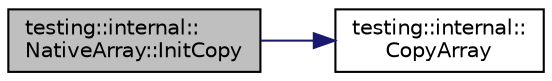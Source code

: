 digraph "testing::internal::NativeArray::InitCopy"
{
 // LATEX_PDF_SIZE
  bgcolor="transparent";
  edge [fontname="Helvetica",fontsize="10",labelfontname="Helvetica",labelfontsize="10"];
  node [fontname="Helvetica",fontsize="10",shape=record];
  rankdir="LR";
  Node1 [label="testing::internal::\lNativeArray::InitCopy",height=0.2,width=0.4,color="black", fillcolor="grey75", style="filled", fontcolor="black",tooltip=" "];
  Node1 -> Node2 [color="midnightblue",fontsize="10",style="solid",fontname="Helvetica"];
  Node2 [label="testing::internal::\lCopyArray",height=0.2,width=0.4,color="black",URL="$namespacetesting_1_1internal.html#afb1b9728aaaf6d9fe6246a19cfe3f7f5",tooltip=" "];
}
